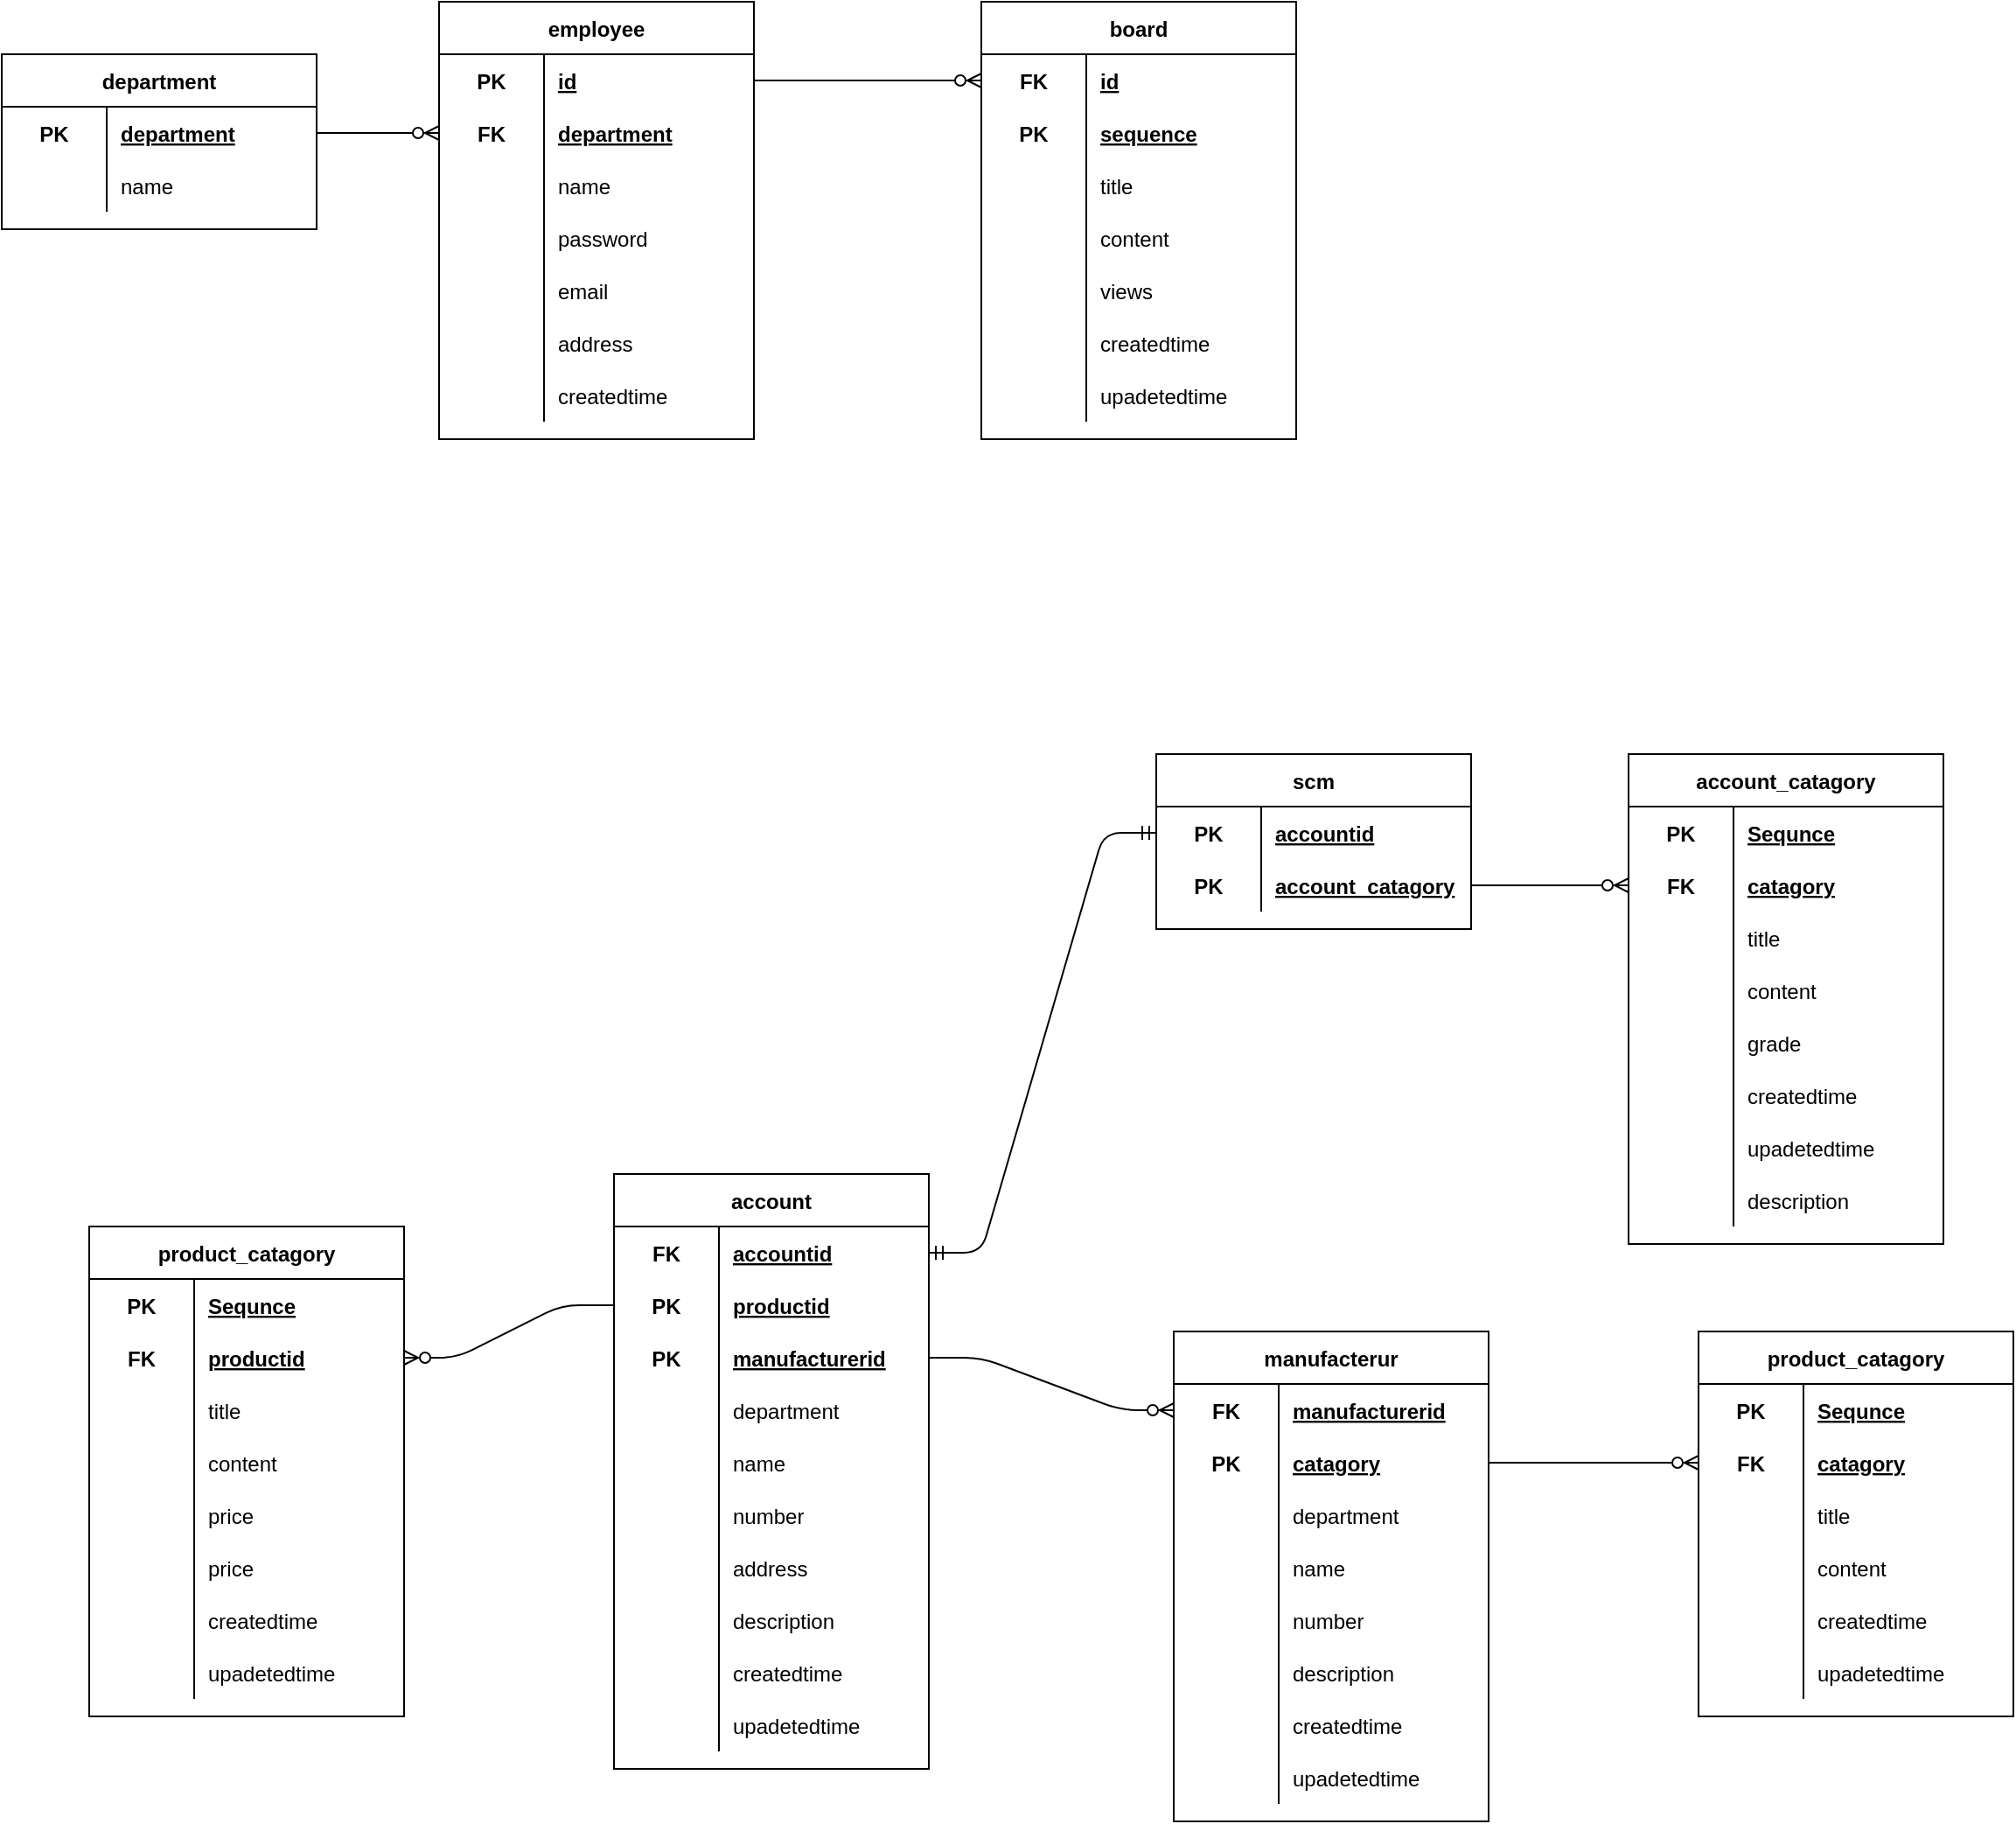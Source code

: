 <mxfile version="13.6.1" type="github">
  <diagram id="5UqSUhvK9M5Ugmqjl198" name="Erp">
    <mxGraphModel dx="1730" dy="885" grid="1" gridSize="10" guides="1" tooltips="1" connect="1" arrows="1" fold="1" page="1" pageScale="1" pageWidth="2339" pageHeight="3300" math="0" shadow="0">
      <root>
        <mxCell id="0" />
        <mxCell id="1" parent="0" />
        <mxCell id="IEBwx1ruP9Jk8ynMICCt-90" value="" style="edgeStyle=entityRelationEdgeStyle;fontSize=12;html=1;endArrow=ERzeroToMany;endFill=1;entryX=0;entryY=0.5;entryDx=0;entryDy=0;exitX=1;exitY=0.5;exitDx=0;exitDy=0;" edge="1" parent="1" source="IEBwx1ruP9Jk8ynMICCt-27" target="IEBwx1ruP9Jk8ynMICCt-73">
          <mxGeometry width="100" height="100" relative="1" as="geometry">
            <mxPoint x="370" y="290" as="sourcePoint" />
            <mxPoint x="470" y="190" as="targetPoint" />
          </mxGeometry>
        </mxCell>
        <mxCell id="IEBwx1ruP9Jk8ynMICCt-91" value="" style="edgeStyle=entityRelationEdgeStyle;fontSize=12;html=1;endArrow=ERzeroToMany;endFill=1;entryX=0;entryY=0.5;entryDx=0;entryDy=0;exitX=1;exitY=0.5;exitDx=0;exitDy=0;" edge="1" parent="1" source="IEBwx1ruP9Jk8ynMICCt-2" target="IEBwx1ruP9Jk8ynMICCt-55">
          <mxGeometry width="100" height="100" relative="1" as="geometry">
            <mxPoint x="710" y="120" as="sourcePoint" />
            <mxPoint x="780" y="120" as="targetPoint" />
          </mxGeometry>
        </mxCell>
        <mxCell id="IEBwx1ruP9Jk8ynMICCt-173" value="" style="edgeStyle=entityRelationEdgeStyle;fontSize=12;html=1;endArrow=ERzeroToMany;endFill=1;exitX=1;exitY=0.5;exitDx=0;exitDy=0;entryX=0;entryY=0.5;entryDx=0;entryDy=0;" edge="1" parent="1" source="IEBwx1ruP9Jk8ynMICCt-240" target="IEBwx1ruP9Jk8ynMICCt-149">
          <mxGeometry width="100" height="100" relative="1" as="geometry">
            <mxPoint x="510" y="620" as="sourcePoint" />
            <mxPoint x="950" y="640" as="targetPoint" />
          </mxGeometry>
        </mxCell>
        <mxCell id="IEBwx1ruP9Jk8ynMICCt-199" value="" style="edgeStyle=entityRelationEdgeStyle;fontSize=12;html=1;endArrow=ERzeroToMany;endFill=1;exitX=1;exitY=0.5;exitDx=0;exitDy=0;entryX=0;entryY=0.5;entryDx=0;entryDy=0;" edge="1" parent="1" source="IEBwx1ruP9Jk8ynMICCt-152" target="IEBwx1ruP9Jk8ynMICCt-99">
          <mxGeometry width="100" height="100" relative="1" as="geometry">
            <mxPoint x="1039.5" y="1180" as="sourcePoint" />
            <mxPoint x="1220" y="1075" as="targetPoint" />
          </mxGeometry>
        </mxCell>
        <mxCell id="IEBwx1ruP9Jk8ynMICCt-26" value="department" style="shape=table;startSize=30;container=1;collapsible=1;childLayout=tableLayout;fixedRows=1;rowLines=0;fontStyle=1;align=center;resizeLast=1;" vertex="1" parent="1">
          <mxGeometry x="270" y="80" width="180" height="100" as="geometry" />
        </mxCell>
        <mxCell id="IEBwx1ruP9Jk8ynMICCt-27" value="" style="shape=partialRectangle;collapsible=0;dropTarget=0;pointerEvents=0;fillColor=none;top=0;left=0;bottom=0;right=0;points=[[0,0.5],[1,0.5]];portConstraint=eastwest;" vertex="1" parent="IEBwx1ruP9Jk8ynMICCt-26">
          <mxGeometry y="30" width="180" height="30" as="geometry" />
        </mxCell>
        <mxCell id="IEBwx1ruP9Jk8ynMICCt-28" value="PK" style="shape=partialRectangle;connectable=0;fillColor=none;top=0;left=0;bottom=0;right=0;fontStyle=1;overflow=hidden;" vertex="1" parent="IEBwx1ruP9Jk8ynMICCt-27">
          <mxGeometry width="60" height="30" as="geometry" />
        </mxCell>
        <mxCell id="IEBwx1ruP9Jk8ynMICCt-29" value="department" style="shape=partialRectangle;connectable=0;fillColor=none;top=0;left=0;bottom=0;right=0;align=left;spacingLeft=6;fontStyle=5;overflow=hidden;" vertex="1" parent="IEBwx1ruP9Jk8ynMICCt-27">
          <mxGeometry x="60" width="120" height="30" as="geometry" />
        </mxCell>
        <mxCell id="IEBwx1ruP9Jk8ynMICCt-33" value="" style="shape=partialRectangle;collapsible=0;dropTarget=0;pointerEvents=0;fillColor=none;top=0;left=0;bottom=0;right=0;points=[[0,0.5],[1,0.5]];portConstraint=eastwest;" vertex="1" parent="IEBwx1ruP9Jk8ynMICCt-26">
          <mxGeometry y="60" width="180" height="30" as="geometry" />
        </mxCell>
        <mxCell id="IEBwx1ruP9Jk8ynMICCt-34" value="" style="shape=partialRectangle;connectable=0;fillColor=none;top=0;left=0;bottom=0;right=0;editable=1;overflow=hidden;" vertex="1" parent="IEBwx1ruP9Jk8ynMICCt-33">
          <mxGeometry width="60" height="30" as="geometry" />
        </mxCell>
        <mxCell id="IEBwx1ruP9Jk8ynMICCt-35" value="name" style="shape=partialRectangle;connectable=0;fillColor=none;top=0;left=0;bottom=0;right=0;align=left;spacingLeft=6;overflow=hidden;" vertex="1" parent="IEBwx1ruP9Jk8ynMICCt-33">
          <mxGeometry x="60" width="120" height="30" as="geometry" />
        </mxCell>
        <mxCell id="IEBwx1ruP9Jk8ynMICCt-1" value="employee" style="shape=table;startSize=30;container=1;collapsible=1;childLayout=tableLayout;fixedRows=1;rowLines=0;fontStyle=1;align=center;resizeLast=1;" vertex="1" parent="1">
          <mxGeometry x="520" y="50" width="180" height="250" as="geometry" />
        </mxCell>
        <mxCell id="IEBwx1ruP9Jk8ynMICCt-2" value="" style="shape=partialRectangle;collapsible=0;dropTarget=0;pointerEvents=0;fillColor=none;top=0;left=0;bottom=0;right=0;points=[[0,0.5],[1,0.5]];portConstraint=eastwest;" vertex="1" parent="IEBwx1ruP9Jk8ynMICCt-1">
          <mxGeometry y="30" width="180" height="30" as="geometry" />
        </mxCell>
        <mxCell id="IEBwx1ruP9Jk8ynMICCt-3" value="PK" style="shape=partialRectangle;connectable=0;fillColor=none;top=0;left=0;bottom=0;right=0;fontStyle=1;overflow=hidden;" vertex="1" parent="IEBwx1ruP9Jk8ynMICCt-2">
          <mxGeometry width="60" height="30" as="geometry" />
        </mxCell>
        <mxCell id="IEBwx1ruP9Jk8ynMICCt-4" value="id" style="shape=partialRectangle;connectable=0;fillColor=none;top=0;left=0;bottom=0;right=0;align=left;spacingLeft=6;fontStyle=5;overflow=hidden;" vertex="1" parent="IEBwx1ruP9Jk8ynMICCt-2">
          <mxGeometry x="60" width="120" height="30" as="geometry" />
        </mxCell>
        <mxCell id="IEBwx1ruP9Jk8ynMICCt-73" value="" style="shape=partialRectangle;collapsible=0;dropTarget=0;pointerEvents=0;fillColor=none;top=0;left=0;bottom=0;right=0;points=[[0,0.5],[1,0.5]];portConstraint=eastwest;" vertex="1" parent="IEBwx1ruP9Jk8ynMICCt-1">
          <mxGeometry y="60" width="180" height="30" as="geometry" />
        </mxCell>
        <mxCell id="IEBwx1ruP9Jk8ynMICCt-74" value="FK" style="shape=partialRectangle;connectable=0;fillColor=none;top=0;left=0;bottom=0;right=0;fontStyle=1;overflow=hidden;" vertex="1" parent="IEBwx1ruP9Jk8ynMICCt-73">
          <mxGeometry width="60" height="30" as="geometry" />
        </mxCell>
        <mxCell id="IEBwx1ruP9Jk8ynMICCt-75" value="department" style="shape=partialRectangle;connectable=0;fillColor=none;top=0;left=0;bottom=0;right=0;align=left;spacingLeft=6;fontStyle=5;overflow=hidden;" vertex="1" parent="IEBwx1ruP9Jk8ynMICCt-73">
          <mxGeometry x="60" width="120" height="30" as="geometry" />
        </mxCell>
        <mxCell id="IEBwx1ruP9Jk8ynMICCt-14" value="" style="shape=partialRectangle;collapsible=0;dropTarget=0;pointerEvents=0;fillColor=none;top=0;left=0;bottom=0;right=0;points=[[0,0.5],[1,0.5]];portConstraint=eastwest;" vertex="1" parent="IEBwx1ruP9Jk8ynMICCt-1">
          <mxGeometry y="90" width="180" height="30" as="geometry" />
        </mxCell>
        <mxCell id="IEBwx1ruP9Jk8ynMICCt-15" value="" style="shape=partialRectangle;connectable=0;fillColor=none;top=0;left=0;bottom=0;right=0;editable=1;overflow=hidden;" vertex="1" parent="IEBwx1ruP9Jk8ynMICCt-14">
          <mxGeometry width="60" height="30" as="geometry" />
        </mxCell>
        <mxCell id="IEBwx1ruP9Jk8ynMICCt-16" value="name" style="shape=partialRectangle;connectable=0;fillColor=none;top=0;left=0;bottom=0;right=0;align=left;spacingLeft=6;overflow=hidden;" vertex="1" parent="IEBwx1ruP9Jk8ynMICCt-14">
          <mxGeometry x="60" width="120" height="30" as="geometry" />
        </mxCell>
        <mxCell id="IEBwx1ruP9Jk8ynMICCt-8" value="" style="shape=partialRectangle;collapsible=0;dropTarget=0;pointerEvents=0;fillColor=none;top=0;left=0;bottom=0;right=0;points=[[0,0.5],[1,0.5]];portConstraint=eastwest;" vertex="1" parent="IEBwx1ruP9Jk8ynMICCt-1">
          <mxGeometry y="120" width="180" height="30" as="geometry" />
        </mxCell>
        <mxCell id="IEBwx1ruP9Jk8ynMICCt-9" value="" style="shape=partialRectangle;connectable=0;fillColor=none;top=0;left=0;bottom=0;right=0;editable=1;overflow=hidden;" vertex="1" parent="IEBwx1ruP9Jk8ynMICCt-8">
          <mxGeometry width="60" height="30" as="geometry" />
        </mxCell>
        <mxCell id="IEBwx1ruP9Jk8ynMICCt-10" value="password" style="shape=partialRectangle;connectable=0;fillColor=none;top=0;left=0;bottom=0;right=0;align=left;spacingLeft=6;overflow=hidden;" vertex="1" parent="IEBwx1ruP9Jk8ynMICCt-8">
          <mxGeometry x="60" width="120" height="30" as="geometry" />
        </mxCell>
        <mxCell id="IEBwx1ruP9Jk8ynMICCt-11" value="" style="shape=partialRectangle;collapsible=0;dropTarget=0;pointerEvents=0;fillColor=none;top=0;left=0;bottom=0;right=0;points=[[0,0.5],[1,0.5]];portConstraint=eastwest;" vertex="1" parent="IEBwx1ruP9Jk8ynMICCt-1">
          <mxGeometry y="150" width="180" height="30" as="geometry" />
        </mxCell>
        <mxCell id="IEBwx1ruP9Jk8ynMICCt-12" value="" style="shape=partialRectangle;connectable=0;fillColor=none;top=0;left=0;bottom=0;right=0;editable=1;overflow=hidden;" vertex="1" parent="IEBwx1ruP9Jk8ynMICCt-11">
          <mxGeometry width="60" height="30" as="geometry" />
        </mxCell>
        <mxCell id="IEBwx1ruP9Jk8ynMICCt-13" value="email" style="shape=partialRectangle;connectable=0;fillColor=none;top=0;left=0;bottom=0;right=0;align=left;spacingLeft=6;overflow=hidden;" vertex="1" parent="IEBwx1ruP9Jk8ynMICCt-11">
          <mxGeometry x="60" width="120" height="30" as="geometry" />
        </mxCell>
        <mxCell id="IEBwx1ruP9Jk8ynMICCt-45" value="" style="shape=partialRectangle;collapsible=0;dropTarget=0;pointerEvents=0;fillColor=none;top=0;left=0;bottom=0;right=0;points=[[0,0.5],[1,0.5]];portConstraint=eastwest;" vertex="1" parent="IEBwx1ruP9Jk8ynMICCt-1">
          <mxGeometry y="180" width="180" height="30" as="geometry" />
        </mxCell>
        <mxCell id="IEBwx1ruP9Jk8ynMICCt-46" value="" style="shape=partialRectangle;connectable=0;fillColor=none;top=0;left=0;bottom=0;right=0;editable=1;overflow=hidden;" vertex="1" parent="IEBwx1ruP9Jk8ynMICCt-45">
          <mxGeometry width="60" height="30" as="geometry" />
        </mxCell>
        <mxCell id="IEBwx1ruP9Jk8ynMICCt-47" value="address" style="shape=partialRectangle;connectable=0;fillColor=none;top=0;left=0;bottom=0;right=0;align=left;spacingLeft=6;overflow=hidden;" vertex="1" parent="IEBwx1ruP9Jk8ynMICCt-45">
          <mxGeometry x="60" width="120" height="30" as="geometry" />
        </mxCell>
        <mxCell id="IEBwx1ruP9Jk8ynMICCt-117" value="" style="shape=partialRectangle;collapsible=0;dropTarget=0;pointerEvents=0;fillColor=none;top=0;left=0;bottom=0;right=0;points=[[0,0.5],[1,0.5]];portConstraint=eastwest;" vertex="1" parent="IEBwx1ruP9Jk8ynMICCt-1">
          <mxGeometry y="210" width="180" height="30" as="geometry" />
        </mxCell>
        <mxCell id="IEBwx1ruP9Jk8ynMICCt-118" value="" style="shape=partialRectangle;connectable=0;fillColor=none;top=0;left=0;bottom=0;right=0;editable=1;overflow=hidden;" vertex="1" parent="IEBwx1ruP9Jk8ynMICCt-117">
          <mxGeometry width="60" height="30" as="geometry" />
        </mxCell>
        <mxCell id="IEBwx1ruP9Jk8ynMICCt-119" value="createdtime" style="shape=partialRectangle;connectable=0;fillColor=none;top=0;left=0;bottom=0;right=0;align=left;spacingLeft=6;overflow=hidden;" vertex="1" parent="IEBwx1ruP9Jk8ynMICCt-117">
          <mxGeometry x="60" width="120" height="30" as="geometry" />
        </mxCell>
        <mxCell id="IEBwx1ruP9Jk8ynMICCt-54" value="board" style="shape=table;startSize=30;container=1;collapsible=1;childLayout=tableLayout;fixedRows=1;rowLines=0;fontStyle=1;align=center;resizeLast=1;" vertex="1" parent="1">
          <mxGeometry x="830" y="50" width="180" height="250.0" as="geometry" />
        </mxCell>
        <mxCell id="IEBwx1ruP9Jk8ynMICCt-55" value="" style="shape=partialRectangle;collapsible=0;dropTarget=0;pointerEvents=0;fillColor=none;top=0;left=0;bottom=0;right=0;points=[[0,0.5],[1,0.5]];portConstraint=eastwest;" vertex="1" parent="IEBwx1ruP9Jk8ynMICCt-54">
          <mxGeometry y="30" width="180" height="30" as="geometry" />
        </mxCell>
        <mxCell id="IEBwx1ruP9Jk8ynMICCt-56" value="FK" style="shape=partialRectangle;connectable=0;fillColor=none;top=0;left=0;bottom=0;right=0;fontStyle=1;overflow=hidden;" vertex="1" parent="IEBwx1ruP9Jk8ynMICCt-55">
          <mxGeometry width="60" height="30" as="geometry" />
        </mxCell>
        <mxCell id="IEBwx1ruP9Jk8ynMICCt-57" value="id" style="shape=partialRectangle;connectable=0;fillColor=none;top=0;left=0;bottom=0;right=0;align=left;spacingLeft=6;fontStyle=5;overflow=hidden;" vertex="1" parent="IEBwx1ruP9Jk8ynMICCt-55">
          <mxGeometry x="60" width="120" height="30" as="geometry" />
        </mxCell>
        <mxCell id="IEBwx1ruP9Jk8ynMICCt-78" value="" style="shape=partialRectangle;collapsible=0;dropTarget=0;pointerEvents=0;fillColor=none;top=0;left=0;bottom=0;right=0;points=[[0,0.5],[1,0.5]];portConstraint=eastwest;" vertex="1" parent="IEBwx1ruP9Jk8ynMICCt-54">
          <mxGeometry y="60" width="180" height="30" as="geometry" />
        </mxCell>
        <mxCell id="IEBwx1ruP9Jk8ynMICCt-79" value="PK" style="shape=partialRectangle;connectable=0;fillColor=none;top=0;left=0;bottom=0;right=0;fontStyle=1;overflow=hidden;" vertex="1" parent="IEBwx1ruP9Jk8ynMICCt-78">
          <mxGeometry width="60" height="30" as="geometry" />
        </mxCell>
        <mxCell id="IEBwx1ruP9Jk8ynMICCt-80" value="sequence" style="shape=partialRectangle;connectable=0;fillColor=none;top=0;left=0;bottom=0;right=0;align=left;spacingLeft=6;fontStyle=5;overflow=hidden;" vertex="1" parent="IEBwx1ruP9Jk8ynMICCt-78">
          <mxGeometry x="60" width="120" height="30" as="geometry" />
        </mxCell>
        <mxCell id="IEBwx1ruP9Jk8ynMICCt-67" value="" style="shape=partialRectangle;collapsible=0;dropTarget=0;pointerEvents=0;fillColor=none;top=0;left=0;bottom=0;right=0;points=[[0,0.5],[1,0.5]];portConstraint=eastwest;" vertex="1" parent="IEBwx1ruP9Jk8ynMICCt-54">
          <mxGeometry y="90" width="180" height="30" as="geometry" />
        </mxCell>
        <mxCell id="IEBwx1ruP9Jk8ynMICCt-68" value="" style="shape=partialRectangle;connectable=0;fillColor=none;top=0;left=0;bottom=0;right=0;editable=1;overflow=hidden;" vertex="1" parent="IEBwx1ruP9Jk8ynMICCt-67">
          <mxGeometry width="60" height="30" as="geometry" />
        </mxCell>
        <mxCell id="IEBwx1ruP9Jk8ynMICCt-69" value="title" style="shape=partialRectangle;connectable=0;fillColor=none;top=0;left=0;bottom=0;right=0;align=left;spacingLeft=6;overflow=hidden;" vertex="1" parent="IEBwx1ruP9Jk8ynMICCt-67">
          <mxGeometry x="60" width="120" height="30" as="geometry" />
        </mxCell>
        <mxCell id="IEBwx1ruP9Jk8ynMICCt-70" value="" style="shape=partialRectangle;collapsible=0;dropTarget=0;pointerEvents=0;fillColor=none;top=0;left=0;bottom=0;right=0;points=[[0,0.5],[1,0.5]];portConstraint=eastwest;" vertex="1" parent="IEBwx1ruP9Jk8ynMICCt-54">
          <mxGeometry y="120" width="180" height="30" as="geometry" />
        </mxCell>
        <mxCell id="IEBwx1ruP9Jk8ynMICCt-71" value="" style="shape=partialRectangle;connectable=0;fillColor=none;top=0;left=0;bottom=0;right=0;editable=1;overflow=hidden;" vertex="1" parent="IEBwx1ruP9Jk8ynMICCt-70">
          <mxGeometry width="60" height="30" as="geometry" />
        </mxCell>
        <mxCell id="IEBwx1ruP9Jk8ynMICCt-72" value="content" style="shape=partialRectangle;connectable=0;fillColor=none;top=0;left=0;bottom=0;right=0;align=left;spacingLeft=6;overflow=hidden;" vertex="1" parent="IEBwx1ruP9Jk8ynMICCt-70">
          <mxGeometry x="60" width="120" height="30" as="geometry" />
        </mxCell>
        <mxCell id="IEBwx1ruP9Jk8ynMICCt-84" value="" style="shape=partialRectangle;collapsible=0;dropTarget=0;pointerEvents=0;fillColor=none;top=0;left=0;bottom=0;right=0;points=[[0,0.5],[1,0.5]];portConstraint=eastwest;" vertex="1" parent="IEBwx1ruP9Jk8ynMICCt-54">
          <mxGeometry y="150" width="180" height="30" as="geometry" />
        </mxCell>
        <mxCell id="IEBwx1ruP9Jk8ynMICCt-85" value="" style="shape=partialRectangle;connectable=0;fillColor=none;top=0;left=0;bottom=0;right=0;editable=1;overflow=hidden;" vertex="1" parent="IEBwx1ruP9Jk8ynMICCt-84">
          <mxGeometry width="60" height="30" as="geometry" />
        </mxCell>
        <mxCell id="IEBwx1ruP9Jk8ynMICCt-86" value="views" style="shape=partialRectangle;connectable=0;fillColor=none;top=0;left=0;bottom=0;right=0;align=left;spacingLeft=6;overflow=hidden;" vertex="1" parent="IEBwx1ruP9Jk8ynMICCt-84">
          <mxGeometry x="60" width="120" height="30" as="geometry" />
        </mxCell>
        <mxCell id="IEBwx1ruP9Jk8ynMICCt-87" value="" style="shape=partialRectangle;collapsible=0;dropTarget=0;pointerEvents=0;fillColor=none;top=0;left=0;bottom=0;right=0;points=[[0,0.5],[1,0.5]];portConstraint=eastwest;" vertex="1" parent="IEBwx1ruP9Jk8ynMICCt-54">
          <mxGeometry y="180" width="180" height="30" as="geometry" />
        </mxCell>
        <mxCell id="IEBwx1ruP9Jk8ynMICCt-88" value="" style="shape=partialRectangle;connectable=0;fillColor=none;top=0;left=0;bottom=0;right=0;editable=1;overflow=hidden;" vertex="1" parent="IEBwx1ruP9Jk8ynMICCt-87">
          <mxGeometry width="60" height="30" as="geometry" />
        </mxCell>
        <mxCell id="IEBwx1ruP9Jk8ynMICCt-89" value="createdtime" style="shape=partialRectangle;connectable=0;fillColor=none;top=0;left=0;bottom=0;right=0;align=left;spacingLeft=6;overflow=hidden;" vertex="1" parent="IEBwx1ruP9Jk8ynMICCt-87">
          <mxGeometry x="60" width="120" height="30" as="geometry" />
        </mxCell>
        <mxCell id="IEBwx1ruP9Jk8ynMICCt-92" value="" style="shape=partialRectangle;collapsible=0;dropTarget=0;pointerEvents=0;fillColor=none;top=0;left=0;bottom=0;right=0;points=[[0,0.5],[1,0.5]];portConstraint=eastwest;" vertex="1" parent="IEBwx1ruP9Jk8ynMICCt-54">
          <mxGeometry y="210" width="180" height="30" as="geometry" />
        </mxCell>
        <mxCell id="IEBwx1ruP9Jk8ynMICCt-93" value="" style="shape=partialRectangle;connectable=0;fillColor=none;top=0;left=0;bottom=0;right=0;editable=1;overflow=hidden;" vertex="1" parent="IEBwx1ruP9Jk8ynMICCt-92">
          <mxGeometry width="60" height="30" as="geometry" />
        </mxCell>
        <mxCell id="IEBwx1ruP9Jk8ynMICCt-94" value="upadetedtime" style="shape=partialRectangle;connectable=0;fillColor=none;top=0;left=0;bottom=0;right=0;align=left;spacingLeft=6;overflow=hidden;" vertex="1" parent="IEBwx1ruP9Jk8ynMICCt-92">
          <mxGeometry x="60" width="120" height="30" as="geometry" />
        </mxCell>
        <mxCell id="IEBwx1ruP9Jk8ynMICCt-123" value="account" style="shape=table;startSize=30;container=1;collapsible=1;childLayout=tableLayout;fixedRows=1;rowLines=0;fontStyle=1;align=center;resizeLast=1;" vertex="1" parent="1">
          <mxGeometry x="620" y="720" width="180" height="340" as="geometry" />
        </mxCell>
        <mxCell id="IEBwx1ruP9Jk8ynMICCt-127" value="" style="shape=partialRectangle;collapsible=0;dropTarget=0;pointerEvents=0;fillColor=none;top=0;left=0;bottom=0;right=0;points=[[0,0.5],[1,0.5]];portConstraint=eastwest;" vertex="1" parent="IEBwx1ruP9Jk8ynMICCt-123">
          <mxGeometry y="30" width="180" height="30" as="geometry" />
        </mxCell>
        <mxCell id="IEBwx1ruP9Jk8ynMICCt-128" value="FK" style="shape=partialRectangle;connectable=0;fillColor=none;top=0;left=0;bottom=0;right=0;fontStyle=1;overflow=hidden;" vertex="1" parent="IEBwx1ruP9Jk8ynMICCt-127">
          <mxGeometry width="60" height="30" as="geometry" />
        </mxCell>
        <mxCell id="IEBwx1ruP9Jk8ynMICCt-129" value="accountid" style="shape=partialRectangle;connectable=0;fillColor=none;top=0;left=0;bottom=0;right=0;align=left;spacingLeft=6;fontStyle=5;overflow=hidden;" vertex="1" parent="IEBwx1ruP9Jk8ynMICCt-127">
          <mxGeometry x="60" width="120" height="30" as="geometry" />
        </mxCell>
        <mxCell id="IEBwx1ruP9Jk8ynMICCt-124" value="" style="shape=partialRectangle;collapsible=0;dropTarget=0;pointerEvents=0;fillColor=none;top=0;left=0;bottom=0;right=0;points=[[0,0.5],[1,0.5]];portConstraint=eastwest;" vertex="1" parent="IEBwx1ruP9Jk8ynMICCt-123">
          <mxGeometry y="60" width="180" height="30" as="geometry" />
        </mxCell>
        <mxCell id="IEBwx1ruP9Jk8ynMICCt-125" value="PK" style="shape=partialRectangle;connectable=0;fillColor=none;top=0;left=0;bottom=0;right=0;fontStyle=1;overflow=hidden;" vertex="1" parent="IEBwx1ruP9Jk8ynMICCt-124">
          <mxGeometry width="60" height="30" as="geometry" />
        </mxCell>
        <mxCell id="IEBwx1ruP9Jk8ynMICCt-126" value="productid" style="shape=partialRectangle;connectable=0;fillColor=none;top=0;left=0;bottom=0;right=0;align=left;spacingLeft=6;fontStyle=5;overflow=hidden;" vertex="1" parent="IEBwx1ruP9Jk8ynMICCt-124">
          <mxGeometry x="60" width="120" height="30" as="geometry" />
        </mxCell>
        <mxCell id="IEBwx1ruP9Jk8ynMICCt-240" value="" style="shape=partialRectangle;collapsible=0;dropTarget=0;pointerEvents=0;fillColor=none;top=0;left=0;bottom=0;right=0;points=[[0,0.5],[1,0.5]];portConstraint=eastwest;" vertex="1" parent="IEBwx1ruP9Jk8ynMICCt-123">
          <mxGeometry y="90" width="180" height="30" as="geometry" />
        </mxCell>
        <mxCell id="IEBwx1ruP9Jk8ynMICCt-241" value="PK" style="shape=partialRectangle;connectable=0;fillColor=none;top=0;left=0;bottom=0;right=0;fontStyle=1;overflow=hidden;" vertex="1" parent="IEBwx1ruP9Jk8ynMICCt-240">
          <mxGeometry width="60" height="30" as="geometry" />
        </mxCell>
        <mxCell id="IEBwx1ruP9Jk8ynMICCt-242" value="manufacturerid" style="shape=partialRectangle;connectable=0;fillColor=none;top=0;left=0;bottom=0;right=0;align=left;spacingLeft=6;fontStyle=5;overflow=hidden;" vertex="1" parent="IEBwx1ruP9Jk8ynMICCt-240">
          <mxGeometry x="60" width="120" height="30" as="geometry" />
        </mxCell>
        <mxCell id="IEBwx1ruP9Jk8ynMICCt-130" value="" style="shape=partialRectangle;collapsible=0;dropTarget=0;pointerEvents=0;fillColor=none;top=0;left=0;bottom=0;right=0;points=[[0,0.5],[1,0.5]];portConstraint=eastwest;" vertex="1" parent="IEBwx1ruP9Jk8ynMICCt-123">
          <mxGeometry y="120" width="180" height="30" as="geometry" />
        </mxCell>
        <mxCell id="IEBwx1ruP9Jk8ynMICCt-131" value="" style="shape=partialRectangle;connectable=0;fillColor=none;top=0;left=0;bottom=0;right=0;editable=1;overflow=hidden;" vertex="1" parent="IEBwx1ruP9Jk8ynMICCt-130">
          <mxGeometry width="60" height="30" as="geometry" />
        </mxCell>
        <mxCell id="IEBwx1ruP9Jk8ynMICCt-132" value="department" style="shape=partialRectangle;connectable=0;fillColor=none;top=0;left=0;bottom=0;right=0;align=left;spacingLeft=6;overflow=hidden;" vertex="1" parent="IEBwx1ruP9Jk8ynMICCt-130">
          <mxGeometry x="60" width="120" height="30" as="geometry" />
        </mxCell>
        <mxCell id="IEBwx1ruP9Jk8ynMICCt-133" value="" style="shape=partialRectangle;collapsible=0;dropTarget=0;pointerEvents=0;fillColor=none;top=0;left=0;bottom=0;right=0;points=[[0,0.5],[1,0.5]];portConstraint=eastwest;" vertex="1" parent="IEBwx1ruP9Jk8ynMICCt-123">
          <mxGeometry y="150" width="180" height="30" as="geometry" />
        </mxCell>
        <mxCell id="IEBwx1ruP9Jk8ynMICCt-134" value="" style="shape=partialRectangle;connectable=0;fillColor=none;top=0;left=0;bottom=0;right=0;editable=1;overflow=hidden;" vertex="1" parent="IEBwx1ruP9Jk8ynMICCt-133">
          <mxGeometry width="60" height="30" as="geometry" />
        </mxCell>
        <mxCell id="IEBwx1ruP9Jk8ynMICCt-135" value="name" style="shape=partialRectangle;connectable=0;fillColor=none;top=0;left=0;bottom=0;right=0;align=left;spacingLeft=6;overflow=hidden;" vertex="1" parent="IEBwx1ruP9Jk8ynMICCt-133">
          <mxGeometry x="60" width="120" height="30" as="geometry" />
        </mxCell>
        <mxCell id="IEBwx1ruP9Jk8ynMICCt-136" value="" style="shape=partialRectangle;collapsible=0;dropTarget=0;pointerEvents=0;fillColor=none;top=0;left=0;bottom=0;right=0;points=[[0,0.5],[1,0.5]];portConstraint=eastwest;" vertex="1" parent="IEBwx1ruP9Jk8ynMICCt-123">
          <mxGeometry y="180" width="180" height="30" as="geometry" />
        </mxCell>
        <mxCell id="IEBwx1ruP9Jk8ynMICCt-137" value="" style="shape=partialRectangle;connectable=0;fillColor=none;top=0;left=0;bottom=0;right=0;editable=1;overflow=hidden;" vertex="1" parent="IEBwx1ruP9Jk8ynMICCt-136">
          <mxGeometry width="60" height="30" as="geometry" />
        </mxCell>
        <mxCell id="IEBwx1ruP9Jk8ynMICCt-138" value="number" style="shape=partialRectangle;connectable=0;fillColor=none;top=0;left=0;bottom=0;right=0;align=left;spacingLeft=6;overflow=hidden;" vertex="1" parent="IEBwx1ruP9Jk8ynMICCt-136">
          <mxGeometry x="60" width="120" height="30" as="geometry" />
        </mxCell>
        <mxCell id="IEBwx1ruP9Jk8ynMICCt-206" value="" style="shape=partialRectangle;collapsible=0;dropTarget=0;pointerEvents=0;fillColor=none;top=0;left=0;bottom=0;right=0;points=[[0,0.5],[1,0.5]];portConstraint=eastwest;" vertex="1" parent="IEBwx1ruP9Jk8ynMICCt-123">
          <mxGeometry y="210" width="180" height="30" as="geometry" />
        </mxCell>
        <mxCell id="IEBwx1ruP9Jk8ynMICCt-207" value="" style="shape=partialRectangle;connectable=0;fillColor=none;top=0;left=0;bottom=0;right=0;editable=1;overflow=hidden;" vertex="1" parent="IEBwx1ruP9Jk8ynMICCt-206">
          <mxGeometry width="60" height="30" as="geometry" />
        </mxCell>
        <mxCell id="IEBwx1ruP9Jk8ynMICCt-208" value="address" style="shape=partialRectangle;connectable=0;fillColor=none;top=0;left=0;bottom=0;right=0;align=left;spacingLeft=6;overflow=hidden;" vertex="1" parent="IEBwx1ruP9Jk8ynMICCt-206">
          <mxGeometry x="60" width="120" height="30" as="geometry" />
        </mxCell>
        <mxCell id="IEBwx1ruP9Jk8ynMICCt-145" value="" style="shape=partialRectangle;collapsible=0;dropTarget=0;pointerEvents=0;fillColor=none;top=0;left=0;bottom=0;right=0;points=[[0,0.5],[1,0.5]];portConstraint=eastwest;" vertex="1" parent="IEBwx1ruP9Jk8ynMICCt-123">
          <mxGeometry y="240" width="180" height="30" as="geometry" />
        </mxCell>
        <mxCell id="IEBwx1ruP9Jk8ynMICCt-146" value="" style="shape=partialRectangle;connectable=0;fillColor=none;top=0;left=0;bottom=0;right=0;editable=1;overflow=hidden;" vertex="1" parent="IEBwx1ruP9Jk8ynMICCt-145">
          <mxGeometry width="60" height="30" as="geometry" />
        </mxCell>
        <mxCell id="IEBwx1ruP9Jk8ynMICCt-147" value="description" style="shape=partialRectangle;connectable=0;fillColor=none;top=0;left=0;bottom=0;right=0;align=left;spacingLeft=6;overflow=hidden;" vertex="1" parent="IEBwx1ruP9Jk8ynMICCt-145">
          <mxGeometry x="60" width="120" height="30" as="geometry" />
        </mxCell>
        <mxCell id="IEBwx1ruP9Jk8ynMICCt-139" value="" style="shape=partialRectangle;collapsible=0;dropTarget=0;pointerEvents=0;fillColor=none;top=0;left=0;bottom=0;right=0;points=[[0,0.5],[1,0.5]];portConstraint=eastwest;" vertex="1" parent="IEBwx1ruP9Jk8ynMICCt-123">
          <mxGeometry y="270" width="180" height="30" as="geometry" />
        </mxCell>
        <mxCell id="IEBwx1ruP9Jk8ynMICCt-140" value="" style="shape=partialRectangle;connectable=0;fillColor=none;top=0;left=0;bottom=0;right=0;editable=1;overflow=hidden;" vertex="1" parent="IEBwx1ruP9Jk8ynMICCt-139">
          <mxGeometry width="60" height="30" as="geometry" />
        </mxCell>
        <mxCell id="IEBwx1ruP9Jk8ynMICCt-141" value="createdtime" style="shape=partialRectangle;connectable=0;fillColor=none;top=0;left=0;bottom=0;right=0;align=left;spacingLeft=6;overflow=hidden;" vertex="1" parent="IEBwx1ruP9Jk8ynMICCt-139">
          <mxGeometry x="60" width="120" height="30" as="geometry" />
        </mxCell>
        <mxCell id="IEBwx1ruP9Jk8ynMICCt-142" value="" style="shape=partialRectangle;collapsible=0;dropTarget=0;pointerEvents=0;fillColor=none;top=0;left=0;bottom=0;right=0;points=[[0,0.5],[1,0.5]];portConstraint=eastwest;" vertex="1" parent="IEBwx1ruP9Jk8ynMICCt-123">
          <mxGeometry y="300" width="180" height="30" as="geometry" />
        </mxCell>
        <mxCell id="IEBwx1ruP9Jk8ynMICCt-143" value="" style="shape=partialRectangle;connectable=0;fillColor=none;top=0;left=0;bottom=0;right=0;editable=1;overflow=hidden;" vertex="1" parent="IEBwx1ruP9Jk8ynMICCt-142">
          <mxGeometry width="60" height="30" as="geometry" />
        </mxCell>
        <mxCell id="IEBwx1ruP9Jk8ynMICCt-144" value="upadetedtime" style="shape=partialRectangle;connectable=0;fillColor=none;top=0;left=0;bottom=0;right=0;align=left;spacingLeft=6;overflow=hidden;" vertex="1" parent="IEBwx1ruP9Jk8ynMICCt-142">
          <mxGeometry x="60" width="120" height="30" as="geometry" />
        </mxCell>
        <mxCell id="IEBwx1ruP9Jk8ynMICCt-290" value="" style="edgeStyle=entityRelationEdgeStyle;fontSize=12;html=1;endArrow=ERzeroToMany;endFill=1;" edge="1" parent="1" source="IEBwx1ruP9Jk8ynMICCt-124" target="IEBwx1ruP9Jk8ynMICCt-272">
          <mxGeometry width="100" height="100" relative="1" as="geometry">
            <mxPoint x="580" y="795" as="sourcePoint" />
            <mxPoint x="950" y="835" as="targetPoint" />
          </mxGeometry>
        </mxCell>
        <mxCell id="IEBwx1ruP9Jk8ynMICCt-148" value="manufacterur" style="shape=table;startSize=30;container=1;collapsible=1;childLayout=tableLayout;fixedRows=1;rowLines=0;fontStyle=1;align=center;resizeLast=1;" vertex="1" parent="1">
          <mxGeometry x="940" y="810" width="180" height="280" as="geometry" />
        </mxCell>
        <mxCell id="IEBwx1ruP9Jk8ynMICCt-149" value="" style="shape=partialRectangle;collapsible=0;dropTarget=0;pointerEvents=0;fillColor=none;top=0;left=0;bottom=0;right=0;points=[[0,0.5],[1,0.5]];portConstraint=eastwest;" vertex="1" parent="IEBwx1ruP9Jk8ynMICCt-148">
          <mxGeometry y="30" width="180" height="30" as="geometry" />
        </mxCell>
        <mxCell id="IEBwx1ruP9Jk8ynMICCt-150" value="FK" style="shape=partialRectangle;connectable=0;fillColor=none;top=0;left=0;bottom=0;right=0;fontStyle=1;overflow=hidden;" vertex="1" parent="IEBwx1ruP9Jk8ynMICCt-149">
          <mxGeometry width="60" height="30" as="geometry" />
        </mxCell>
        <mxCell id="IEBwx1ruP9Jk8ynMICCt-151" value="manufacturerid" style="shape=partialRectangle;connectable=0;fillColor=none;top=0;left=0;bottom=0;right=0;align=left;spacingLeft=6;fontStyle=5;overflow=hidden;" vertex="1" parent="IEBwx1ruP9Jk8ynMICCt-149">
          <mxGeometry x="60" width="120" height="30" as="geometry" />
        </mxCell>
        <mxCell id="IEBwx1ruP9Jk8ynMICCt-152" value="" style="shape=partialRectangle;collapsible=0;dropTarget=0;pointerEvents=0;fillColor=none;top=0;left=0;bottom=0;right=0;points=[[0,0.5],[1,0.5]];portConstraint=eastwest;" vertex="1" parent="IEBwx1ruP9Jk8ynMICCt-148">
          <mxGeometry y="60" width="180" height="30" as="geometry" />
        </mxCell>
        <mxCell id="IEBwx1ruP9Jk8ynMICCt-153" value="PK" style="shape=partialRectangle;connectable=0;fillColor=none;top=0;left=0;bottom=0;right=0;fontStyle=1;overflow=hidden;" vertex="1" parent="IEBwx1ruP9Jk8ynMICCt-152">
          <mxGeometry width="60" height="30" as="geometry" />
        </mxCell>
        <mxCell id="IEBwx1ruP9Jk8ynMICCt-154" value="catagory" style="shape=partialRectangle;connectable=0;fillColor=none;top=0;left=0;bottom=0;right=0;align=left;spacingLeft=6;fontStyle=5;overflow=hidden;" vertex="1" parent="IEBwx1ruP9Jk8ynMICCt-152">
          <mxGeometry x="60" width="120" height="30" as="geometry" />
        </mxCell>
        <mxCell id="IEBwx1ruP9Jk8ynMICCt-155" value="" style="shape=partialRectangle;collapsible=0;dropTarget=0;pointerEvents=0;fillColor=none;top=0;left=0;bottom=0;right=0;points=[[0,0.5],[1,0.5]];portConstraint=eastwest;" vertex="1" parent="IEBwx1ruP9Jk8ynMICCt-148">
          <mxGeometry y="90" width="180" height="30" as="geometry" />
        </mxCell>
        <mxCell id="IEBwx1ruP9Jk8ynMICCt-156" value="" style="shape=partialRectangle;connectable=0;fillColor=none;top=0;left=0;bottom=0;right=0;editable=1;overflow=hidden;" vertex="1" parent="IEBwx1ruP9Jk8ynMICCt-155">
          <mxGeometry width="60" height="30" as="geometry" />
        </mxCell>
        <mxCell id="IEBwx1ruP9Jk8ynMICCt-157" value="department" style="shape=partialRectangle;connectable=0;fillColor=none;top=0;left=0;bottom=0;right=0;align=left;spacingLeft=6;overflow=hidden;" vertex="1" parent="IEBwx1ruP9Jk8ynMICCt-155">
          <mxGeometry x="60" width="120" height="30" as="geometry" />
        </mxCell>
        <mxCell id="IEBwx1ruP9Jk8ynMICCt-158" value="" style="shape=partialRectangle;collapsible=0;dropTarget=0;pointerEvents=0;fillColor=none;top=0;left=0;bottom=0;right=0;points=[[0,0.5],[1,0.5]];portConstraint=eastwest;" vertex="1" parent="IEBwx1ruP9Jk8ynMICCt-148">
          <mxGeometry y="120" width="180" height="30" as="geometry" />
        </mxCell>
        <mxCell id="IEBwx1ruP9Jk8ynMICCt-159" value="" style="shape=partialRectangle;connectable=0;fillColor=none;top=0;left=0;bottom=0;right=0;editable=1;overflow=hidden;" vertex="1" parent="IEBwx1ruP9Jk8ynMICCt-158">
          <mxGeometry width="60" height="30" as="geometry" />
        </mxCell>
        <mxCell id="IEBwx1ruP9Jk8ynMICCt-160" value="name" style="shape=partialRectangle;connectable=0;fillColor=none;top=0;left=0;bottom=0;right=0;align=left;spacingLeft=6;overflow=hidden;" vertex="1" parent="IEBwx1ruP9Jk8ynMICCt-158">
          <mxGeometry x="60" width="120" height="30" as="geometry" />
        </mxCell>
        <mxCell id="IEBwx1ruP9Jk8ynMICCt-161" value="" style="shape=partialRectangle;collapsible=0;dropTarget=0;pointerEvents=0;fillColor=none;top=0;left=0;bottom=0;right=0;points=[[0,0.5],[1,0.5]];portConstraint=eastwest;" vertex="1" parent="IEBwx1ruP9Jk8ynMICCt-148">
          <mxGeometry y="150" width="180" height="30" as="geometry" />
        </mxCell>
        <mxCell id="IEBwx1ruP9Jk8ynMICCt-162" value="" style="shape=partialRectangle;connectable=0;fillColor=none;top=0;left=0;bottom=0;right=0;editable=1;overflow=hidden;" vertex="1" parent="IEBwx1ruP9Jk8ynMICCt-161">
          <mxGeometry width="60" height="30" as="geometry" />
        </mxCell>
        <mxCell id="IEBwx1ruP9Jk8ynMICCt-163" value="number" style="shape=partialRectangle;connectable=0;fillColor=none;top=0;left=0;bottom=0;right=0;align=left;spacingLeft=6;overflow=hidden;" vertex="1" parent="IEBwx1ruP9Jk8ynMICCt-161">
          <mxGeometry x="60" width="120" height="30" as="geometry" />
        </mxCell>
        <mxCell id="IEBwx1ruP9Jk8ynMICCt-164" value="" style="shape=partialRectangle;collapsible=0;dropTarget=0;pointerEvents=0;fillColor=none;top=0;left=0;bottom=0;right=0;points=[[0,0.5],[1,0.5]];portConstraint=eastwest;" vertex="1" parent="IEBwx1ruP9Jk8ynMICCt-148">
          <mxGeometry y="180" width="180" height="30" as="geometry" />
        </mxCell>
        <mxCell id="IEBwx1ruP9Jk8ynMICCt-165" value="" style="shape=partialRectangle;connectable=0;fillColor=none;top=0;left=0;bottom=0;right=0;editable=1;overflow=hidden;" vertex="1" parent="IEBwx1ruP9Jk8ynMICCt-164">
          <mxGeometry width="60" height="30" as="geometry" />
        </mxCell>
        <mxCell id="IEBwx1ruP9Jk8ynMICCt-166" value="description" style="shape=partialRectangle;connectable=0;fillColor=none;top=0;left=0;bottom=0;right=0;align=left;spacingLeft=6;overflow=hidden;" vertex="1" parent="IEBwx1ruP9Jk8ynMICCt-164">
          <mxGeometry x="60" width="120" height="30" as="geometry" />
        </mxCell>
        <mxCell id="IEBwx1ruP9Jk8ynMICCt-167" value="" style="shape=partialRectangle;collapsible=0;dropTarget=0;pointerEvents=0;fillColor=none;top=0;left=0;bottom=0;right=0;points=[[0,0.5],[1,0.5]];portConstraint=eastwest;" vertex="1" parent="IEBwx1ruP9Jk8ynMICCt-148">
          <mxGeometry y="210" width="180" height="30" as="geometry" />
        </mxCell>
        <mxCell id="IEBwx1ruP9Jk8ynMICCt-168" value="" style="shape=partialRectangle;connectable=0;fillColor=none;top=0;left=0;bottom=0;right=0;editable=1;overflow=hidden;" vertex="1" parent="IEBwx1ruP9Jk8ynMICCt-167">
          <mxGeometry width="60" height="30" as="geometry" />
        </mxCell>
        <mxCell id="IEBwx1ruP9Jk8ynMICCt-169" value="createdtime" style="shape=partialRectangle;connectable=0;fillColor=none;top=0;left=0;bottom=0;right=0;align=left;spacingLeft=6;overflow=hidden;" vertex="1" parent="IEBwx1ruP9Jk8ynMICCt-167">
          <mxGeometry x="60" width="120" height="30" as="geometry" />
        </mxCell>
        <mxCell id="IEBwx1ruP9Jk8ynMICCt-170" value="" style="shape=partialRectangle;collapsible=0;dropTarget=0;pointerEvents=0;fillColor=none;top=0;left=0;bottom=0;right=0;points=[[0,0.5],[1,0.5]];portConstraint=eastwest;" vertex="1" parent="IEBwx1ruP9Jk8ynMICCt-148">
          <mxGeometry y="240" width="180" height="30" as="geometry" />
        </mxCell>
        <mxCell id="IEBwx1ruP9Jk8ynMICCt-171" value="" style="shape=partialRectangle;connectable=0;fillColor=none;top=0;left=0;bottom=0;right=0;editable=1;overflow=hidden;" vertex="1" parent="IEBwx1ruP9Jk8ynMICCt-170">
          <mxGeometry width="60" height="30" as="geometry" />
        </mxCell>
        <mxCell id="IEBwx1ruP9Jk8ynMICCt-172" value="upadetedtime" style="shape=partialRectangle;connectable=0;fillColor=none;top=0;left=0;bottom=0;right=0;align=left;spacingLeft=6;overflow=hidden;" vertex="1" parent="IEBwx1ruP9Jk8ynMICCt-170">
          <mxGeometry x="60" width="120" height="30" as="geometry" />
        </mxCell>
        <mxCell id="IEBwx1ruP9Jk8ynMICCt-95" value="product_catagory" style="shape=table;startSize=30;container=1;collapsible=1;childLayout=tableLayout;fixedRows=1;rowLines=0;fontStyle=1;align=center;resizeLast=1;" vertex="1" parent="1">
          <mxGeometry x="1240" y="810" width="180" height="220" as="geometry" />
        </mxCell>
        <mxCell id="IEBwx1ruP9Jk8ynMICCt-96" value="" style="shape=partialRectangle;collapsible=0;dropTarget=0;pointerEvents=0;fillColor=none;top=0;left=0;bottom=0;right=0;points=[[0,0.5],[1,0.5]];portConstraint=eastwest;" vertex="1" parent="IEBwx1ruP9Jk8ynMICCt-95">
          <mxGeometry y="30" width="180" height="30" as="geometry" />
        </mxCell>
        <mxCell id="IEBwx1ruP9Jk8ynMICCt-97" value="PK" style="shape=partialRectangle;connectable=0;fillColor=none;top=0;left=0;bottom=0;right=0;fontStyle=1;overflow=hidden;" vertex="1" parent="IEBwx1ruP9Jk8ynMICCt-96">
          <mxGeometry width="60" height="30" as="geometry" />
        </mxCell>
        <mxCell id="IEBwx1ruP9Jk8ynMICCt-98" value="Sequnce" style="shape=partialRectangle;connectable=0;fillColor=none;top=0;left=0;bottom=0;right=0;align=left;spacingLeft=6;fontStyle=5;overflow=hidden;" vertex="1" parent="IEBwx1ruP9Jk8ynMICCt-96">
          <mxGeometry x="60" width="120" height="30" as="geometry" />
        </mxCell>
        <mxCell id="IEBwx1ruP9Jk8ynMICCt-99" value="" style="shape=partialRectangle;collapsible=0;dropTarget=0;pointerEvents=0;fillColor=none;top=0;left=0;bottom=0;right=0;points=[[0,0.5],[1,0.5]];portConstraint=eastwest;" vertex="1" parent="IEBwx1ruP9Jk8ynMICCt-95">
          <mxGeometry y="60" width="180" height="30" as="geometry" />
        </mxCell>
        <mxCell id="IEBwx1ruP9Jk8ynMICCt-100" value="FK" style="shape=partialRectangle;connectable=0;fillColor=none;top=0;left=0;bottom=0;right=0;fontStyle=1;overflow=hidden;" vertex="1" parent="IEBwx1ruP9Jk8ynMICCt-99">
          <mxGeometry width="60" height="30" as="geometry" />
        </mxCell>
        <mxCell id="IEBwx1ruP9Jk8ynMICCt-101" value="catagory" style="shape=partialRectangle;connectable=0;fillColor=none;top=0;left=0;bottom=0;right=0;align=left;spacingLeft=6;fontStyle=5;overflow=hidden;" vertex="1" parent="IEBwx1ruP9Jk8ynMICCt-99">
          <mxGeometry x="60" width="120" height="30" as="geometry" />
        </mxCell>
        <mxCell id="IEBwx1ruP9Jk8ynMICCt-102" value="" style="shape=partialRectangle;collapsible=0;dropTarget=0;pointerEvents=0;fillColor=none;top=0;left=0;bottom=0;right=0;points=[[0,0.5],[1,0.5]];portConstraint=eastwest;" vertex="1" parent="IEBwx1ruP9Jk8ynMICCt-95">
          <mxGeometry y="90" width="180" height="30" as="geometry" />
        </mxCell>
        <mxCell id="IEBwx1ruP9Jk8ynMICCt-103" value="" style="shape=partialRectangle;connectable=0;fillColor=none;top=0;left=0;bottom=0;right=0;editable=1;overflow=hidden;" vertex="1" parent="IEBwx1ruP9Jk8ynMICCt-102">
          <mxGeometry width="60" height="30" as="geometry" />
        </mxCell>
        <mxCell id="IEBwx1ruP9Jk8ynMICCt-104" value="title" style="shape=partialRectangle;connectable=0;fillColor=none;top=0;left=0;bottom=0;right=0;align=left;spacingLeft=6;overflow=hidden;" vertex="1" parent="IEBwx1ruP9Jk8ynMICCt-102">
          <mxGeometry x="60" width="120" height="30" as="geometry" />
        </mxCell>
        <mxCell id="IEBwx1ruP9Jk8ynMICCt-105" value="" style="shape=partialRectangle;collapsible=0;dropTarget=0;pointerEvents=0;fillColor=none;top=0;left=0;bottom=0;right=0;points=[[0,0.5],[1,0.5]];portConstraint=eastwest;" vertex="1" parent="IEBwx1ruP9Jk8ynMICCt-95">
          <mxGeometry y="120" width="180" height="30" as="geometry" />
        </mxCell>
        <mxCell id="IEBwx1ruP9Jk8ynMICCt-106" value="" style="shape=partialRectangle;connectable=0;fillColor=none;top=0;left=0;bottom=0;right=0;editable=1;overflow=hidden;" vertex="1" parent="IEBwx1ruP9Jk8ynMICCt-105">
          <mxGeometry width="60" height="30" as="geometry" />
        </mxCell>
        <mxCell id="IEBwx1ruP9Jk8ynMICCt-107" value="content" style="shape=partialRectangle;connectable=0;fillColor=none;top=0;left=0;bottom=0;right=0;align=left;spacingLeft=6;overflow=hidden;" vertex="1" parent="IEBwx1ruP9Jk8ynMICCt-105">
          <mxGeometry x="60" width="120" height="30" as="geometry" />
        </mxCell>
        <mxCell id="IEBwx1ruP9Jk8ynMICCt-111" value="" style="shape=partialRectangle;collapsible=0;dropTarget=0;pointerEvents=0;fillColor=none;top=0;left=0;bottom=0;right=0;points=[[0,0.5],[1,0.5]];portConstraint=eastwest;" vertex="1" parent="IEBwx1ruP9Jk8ynMICCt-95">
          <mxGeometry y="150" width="180" height="30" as="geometry" />
        </mxCell>
        <mxCell id="IEBwx1ruP9Jk8ynMICCt-112" value="" style="shape=partialRectangle;connectable=0;fillColor=none;top=0;left=0;bottom=0;right=0;editable=1;overflow=hidden;" vertex="1" parent="IEBwx1ruP9Jk8ynMICCt-111">
          <mxGeometry width="60" height="30" as="geometry" />
        </mxCell>
        <mxCell id="IEBwx1ruP9Jk8ynMICCt-113" value="createdtime" style="shape=partialRectangle;connectable=0;fillColor=none;top=0;left=0;bottom=0;right=0;align=left;spacingLeft=6;overflow=hidden;" vertex="1" parent="IEBwx1ruP9Jk8ynMICCt-111">
          <mxGeometry x="60" width="120" height="30" as="geometry" />
        </mxCell>
        <mxCell id="IEBwx1ruP9Jk8ynMICCt-114" value="" style="shape=partialRectangle;collapsible=0;dropTarget=0;pointerEvents=0;fillColor=none;top=0;left=0;bottom=0;right=0;points=[[0,0.5],[1,0.5]];portConstraint=eastwest;" vertex="1" parent="IEBwx1ruP9Jk8ynMICCt-95">
          <mxGeometry y="180" width="180" height="30" as="geometry" />
        </mxCell>
        <mxCell id="IEBwx1ruP9Jk8ynMICCt-115" value="" style="shape=partialRectangle;connectable=0;fillColor=none;top=0;left=0;bottom=0;right=0;editable=1;overflow=hidden;" vertex="1" parent="IEBwx1ruP9Jk8ynMICCt-114">
          <mxGeometry width="60" height="30" as="geometry" />
        </mxCell>
        <mxCell id="IEBwx1ruP9Jk8ynMICCt-116" value="upadetedtime" style="shape=partialRectangle;connectable=0;fillColor=none;top=0;left=0;bottom=0;right=0;align=left;spacingLeft=6;overflow=hidden;" vertex="1" parent="IEBwx1ruP9Jk8ynMICCt-114">
          <mxGeometry x="60" width="120" height="30" as="geometry" />
        </mxCell>
        <mxCell id="IEBwx1ruP9Jk8ynMICCt-268" value="product_catagory" style="shape=table;startSize=30;container=1;collapsible=1;childLayout=tableLayout;fixedRows=1;rowLines=0;fontStyle=1;align=center;resizeLast=1;" vertex="1" parent="1">
          <mxGeometry x="320" y="750" width="180" height="280" as="geometry" />
        </mxCell>
        <mxCell id="IEBwx1ruP9Jk8ynMICCt-269" value="" style="shape=partialRectangle;collapsible=0;dropTarget=0;pointerEvents=0;fillColor=none;top=0;left=0;bottom=0;right=0;points=[[0,0.5],[1,0.5]];portConstraint=eastwest;" vertex="1" parent="IEBwx1ruP9Jk8ynMICCt-268">
          <mxGeometry y="30" width="180" height="30" as="geometry" />
        </mxCell>
        <mxCell id="IEBwx1ruP9Jk8ynMICCt-270" value="PK" style="shape=partialRectangle;connectable=0;fillColor=none;top=0;left=0;bottom=0;right=0;fontStyle=1;overflow=hidden;" vertex="1" parent="IEBwx1ruP9Jk8ynMICCt-269">
          <mxGeometry width="60" height="30" as="geometry" />
        </mxCell>
        <mxCell id="IEBwx1ruP9Jk8ynMICCt-271" value="Sequnce" style="shape=partialRectangle;connectable=0;fillColor=none;top=0;left=0;bottom=0;right=0;align=left;spacingLeft=6;fontStyle=5;overflow=hidden;" vertex="1" parent="IEBwx1ruP9Jk8ynMICCt-269">
          <mxGeometry x="60" width="120" height="30" as="geometry" />
        </mxCell>
        <mxCell id="IEBwx1ruP9Jk8ynMICCt-272" value="" style="shape=partialRectangle;collapsible=0;dropTarget=0;pointerEvents=0;fillColor=none;top=0;left=0;bottom=0;right=0;points=[[0,0.5],[1,0.5]];portConstraint=eastwest;" vertex="1" parent="IEBwx1ruP9Jk8ynMICCt-268">
          <mxGeometry y="60" width="180" height="30" as="geometry" />
        </mxCell>
        <mxCell id="IEBwx1ruP9Jk8ynMICCt-273" value="FK" style="shape=partialRectangle;connectable=0;fillColor=none;top=0;left=0;bottom=0;right=0;fontStyle=1;overflow=hidden;" vertex="1" parent="IEBwx1ruP9Jk8ynMICCt-272">
          <mxGeometry width="60" height="30" as="geometry" />
        </mxCell>
        <mxCell id="IEBwx1ruP9Jk8ynMICCt-274" value="productid" style="shape=partialRectangle;connectable=0;fillColor=none;top=0;left=0;bottom=0;right=0;align=left;spacingLeft=6;fontStyle=5;overflow=hidden;" vertex="1" parent="IEBwx1ruP9Jk8ynMICCt-272">
          <mxGeometry x="60" width="120" height="30" as="geometry" />
        </mxCell>
        <mxCell id="IEBwx1ruP9Jk8ynMICCt-275" value="" style="shape=partialRectangle;collapsible=0;dropTarget=0;pointerEvents=0;fillColor=none;top=0;left=0;bottom=0;right=0;points=[[0,0.5],[1,0.5]];portConstraint=eastwest;" vertex="1" parent="IEBwx1ruP9Jk8ynMICCt-268">
          <mxGeometry y="90" width="180" height="30" as="geometry" />
        </mxCell>
        <mxCell id="IEBwx1ruP9Jk8ynMICCt-276" value="" style="shape=partialRectangle;connectable=0;fillColor=none;top=0;left=0;bottom=0;right=0;editable=1;overflow=hidden;" vertex="1" parent="IEBwx1ruP9Jk8ynMICCt-275">
          <mxGeometry width="60" height="30" as="geometry" />
        </mxCell>
        <mxCell id="IEBwx1ruP9Jk8ynMICCt-277" value="title" style="shape=partialRectangle;connectable=0;fillColor=none;top=0;left=0;bottom=0;right=0;align=left;spacingLeft=6;overflow=hidden;" vertex="1" parent="IEBwx1ruP9Jk8ynMICCt-275">
          <mxGeometry x="60" width="120" height="30" as="geometry" />
        </mxCell>
        <mxCell id="IEBwx1ruP9Jk8ynMICCt-278" value="" style="shape=partialRectangle;collapsible=0;dropTarget=0;pointerEvents=0;fillColor=none;top=0;left=0;bottom=0;right=0;points=[[0,0.5],[1,0.5]];portConstraint=eastwest;" vertex="1" parent="IEBwx1ruP9Jk8ynMICCt-268">
          <mxGeometry y="120" width="180" height="30" as="geometry" />
        </mxCell>
        <mxCell id="IEBwx1ruP9Jk8ynMICCt-279" value="" style="shape=partialRectangle;connectable=0;fillColor=none;top=0;left=0;bottom=0;right=0;editable=1;overflow=hidden;" vertex="1" parent="IEBwx1ruP9Jk8ynMICCt-278">
          <mxGeometry width="60" height="30" as="geometry" />
        </mxCell>
        <mxCell id="IEBwx1ruP9Jk8ynMICCt-280" value="content" style="shape=partialRectangle;connectable=0;fillColor=none;top=0;left=0;bottom=0;right=0;align=left;spacingLeft=6;overflow=hidden;" vertex="1" parent="IEBwx1ruP9Jk8ynMICCt-278">
          <mxGeometry x="60" width="120" height="30" as="geometry" />
        </mxCell>
        <mxCell id="IEBwx1ruP9Jk8ynMICCt-298" value="" style="shape=partialRectangle;collapsible=0;dropTarget=0;pointerEvents=0;fillColor=none;top=0;left=0;bottom=0;right=0;points=[[0,0.5],[1,0.5]];portConstraint=eastwest;" vertex="1" parent="IEBwx1ruP9Jk8ynMICCt-268">
          <mxGeometry y="150" width="180" height="30" as="geometry" />
        </mxCell>
        <mxCell id="IEBwx1ruP9Jk8ynMICCt-299" value="" style="shape=partialRectangle;connectable=0;fillColor=none;top=0;left=0;bottom=0;right=0;editable=1;overflow=hidden;" vertex="1" parent="IEBwx1ruP9Jk8ynMICCt-298">
          <mxGeometry width="60" height="30" as="geometry" />
        </mxCell>
        <mxCell id="IEBwx1ruP9Jk8ynMICCt-300" value="price" style="shape=partialRectangle;connectable=0;fillColor=none;top=0;left=0;bottom=0;right=0;align=left;spacingLeft=6;overflow=hidden;" vertex="1" parent="IEBwx1ruP9Jk8ynMICCt-298">
          <mxGeometry x="60" width="120" height="30" as="geometry" />
        </mxCell>
        <mxCell id="IEBwx1ruP9Jk8ynMICCt-281" value="" style="shape=partialRectangle;collapsible=0;dropTarget=0;pointerEvents=0;fillColor=none;top=0;left=0;bottom=0;right=0;points=[[0,0.5],[1,0.5]];portConstraint=eastwest;" vertex="1" parent="IEBwx1ruP9Jk8ynMICCt-268">
          <mxGeometry y="180" width="180" height="30" as="geometry" />
        </mxCell>
        <mxCell id="IEBwx1ruP9Jk8ynMICCt-282" value="" style="shape=partialRectangle;connectable=0;fillColor=none;top=0;left=0;bottom=0;right=0;editable=1;overflow=hidden;" vertex="1" parent="IEBwx1ruP9Jk8ynMICCt-281">
          <mxGeometry width="60" height="30" as="geometry" />
        </mxCell>
        <mxCell id="IEBwx1ruP9Jk8ynMICCt-283" value="price" style="shape=partialRectangle;connectable=0;fillColor=none;top=0;left=0;bottom=0;right=0;align=left;spacingLeft=6;overflow=hidden;" vertex="1" parent="IEBwx1ruP9Jk8ynMICCt-281">
          <mxGeometry x="60" width="120" height="30" as="geometry" />
        </mxCell>
        <mxCell id="IEBwx1ruP9Jk8ynMICCt-284" value="" style="shape=partialRectangle;collapsible=0;dropTarget=0;pointerEvents=0;fillColor=none;top=0;left=0;bottom=0;right=0;points=[[0,0.5],[1,0.5]];portConstraint=eastwest;" vertex="1" parent="IEBwx1ruP9Jk8ynMICCt-268">
          <mxGeometry y="210" width="180" height="30" as="geometry" />
        </mxCell>
        <mxCell id="IEBwx1ruP9Jk8ynMICCt-285" value="" style="shape=partialRectangle;connectable=0;fillColor=none;top=0;left=0;bottom=0;right=0;editable=1;overflow=hidden;" vertex="1" parent="IEBwx1ruP9Jk8ynMICCt-284">
          <mxGeometry width="60" height="30" as="geometry" />
        </mxCell>
        <mxCell id="IEBwx1ruP9Jk8ynMICCt-286" value="createdtime" style="shape=partialRectangle;connectable=0;fillColor=none;top=0;left=0;bottom=0;right=0;align=left;spacingLeft=6;overflow=hidden;" vertex="1" parent="IEBwx1ruP9Jk8ynMICCt-284">
          <mxGeometry x="60" width="120" height="30" as="geometry" />
        </mxCell>
        <mxCell id="IEBwx1ruP9Jk8ynMICCt-287" value="" style="shape=partialRectangle;collapsible=0;dropTarget=0;pointerEvents=0;fillColor=none;top=0;left=0;bottom=0;right=0;points=[[0,0.5],[1,0.5]];portConstraint=eastwest;" vertex="1" parent="IEBwx1ruP9Jk8ynMICCt-268">
          <mxGeometry y="240" width="180" height="30" as="geometry" />
        </mxCell>
        <mxCell id="IEBwx1ruP9Jk8ynMICCt-288" value="" style="shape=partialRectangle;connectable=0;fillColor=none;top=0;left=0;bottom=0;right=0;editable=1;overflow=hidden;" vertex="1" parent="IEBwx1ruP9Jk8ynMICCt-287">
          <mxGeometry width="60" height="30" as="geometry" />
        </mxCell>
        <mxCell id="IEBwx1ruP9Jk8ynMICCt-289" value="upadetedtime" style="shape=partialRectangle;connectable=0;fillColor=none;top=0;left=0;bottom=0;right=0;align=left;spacingLeft=6;overflow=hidden;" vertex="1" parent="IEBwx1ruP9Jk8ynMICCt-287">
          <mxGeometry x="60" width="120" height="30" as="geometry" />
        </mxCell>
        <mxCell id="IEBwx1ruP9Jk8ynMICCt-294" value="" style="edgeStyle=entityRelationEdgeStyle;fontSize=12;html=1;endArrow=ERmandOne;startArrow=ERmandOne;exitX=1;exitY=0.5;exitDx=0;exitDy=0;entryX=0;entryY=0.5;entryDx=0;entryDy=0;" edge="1" parent="1" source="IEBwx1ruP9Jk8ynMICCt-127" target="IEBwx1ruP9Jk8ynMICCt-295">
          <mxGeometry width="100" height="100" relative="1" as="geometry">
            <mxPoint x="840" y="830" as="sourcePoint" />
            <mxPoint x="940" y="730" as="targetPoint" />
          </mxGeometry>
        </mxCell>
        <mxCell id="IEBwx1ruP9Jk8ynMICCt-326" value="" style="edgeStyle=entityRelationEdgeStyle;fontSize=12;html=1;endArrow=ERzeroToMany;endFill=1;exitX=1;exitY=0.5;exitDx=0;exitDy=0;entryX=0;entryY=0.5;entryDx=0;entryDy=0;" edge="1" parent="1" source="IEBwx1ruP9Jk8ynMICCt-301" target="IEBwx1ruP9Jk8ynMICCt-308">
          <mxGeometry width="100" height="100" relative="1" as="geometry">
            <mxPoint x="1070" y="690" as="sourcePoint" />
            <mxPoint x="1190" y="690" as="targetPoint" />
          </mxGeometry>
        </mxCell>
        <mxCell id="IEBwx1ruP9Jk8ynMICCt-209" value="scm" style="shape=table;startSize=30;container=1;collapsible=1;childLayout=tableLayout;fixedRows=1;rowLines=0;fontStyle=1;align=center;resizeLast=1;" vertex="1" parent="1">
          <mxGeometry x="930" y="480" width="180" height="100" as="geometry" />
        </mxCell>
        <mxCell id="IEBwx1ruP9Jk8ynMICCt-295" value="" style="shape=partialRectangle;collapsible=0;dropTarget=0;pointerEvents=0;fillColor=none;top=0;left=0;bottom=0;right=0;points=[[0,0.5],[1,0.5]];portConstraint=eastwest;" vertex="1" parent="IEBwx1ruP9Jk8ynMICCt-209">
          <mxGeometry y="30" width="180" height="30" as="geometry" />
        </mxCell>
        <mxCell id="IEBwx1ruP9Jk8ynMICCt-296" value="PK" style="shape=partialRectangle;connectable=0;fillColor=none;top=0;left=0;bottom=0;right=0;fontStyle=1;overflow=hidden;" vertex="1" parent="IEBwx1ruP9Jk8ynMICCt-295">
          <mxGeometry width="60" height="30" as="geometry" />
        </mxCell>
        <mxCell id="IEBwx1ruP9Jk8ynMICCt-297" value="accountid" style="shape=partialRectangle;connectable=0;fillColor=none;top=0;left=0;bottom=0;right=0;align=left;spacingLeft=6;fontStyle=5;overflow=hidden;" vertex="1" parent="IEBwx1ruP9Jk8ynMICCt-295">
          <mxGeometry x="60" width="120" height="30" as="geometry" />
        </mxCell>
        <mxCell id="IEBwx1ruP9Jk8ynMICCt-301" value="" style="shape=partialRectangle;collapsible=0;dropTarget=0;pointerEvents=0;fillColor=none;top=0;left=0;bottom=0;right=0;points=[[0,0.5],[1,0.5]];portConstraint=eastwest;" vertex="1" parent="IEBwx1ruP9Jk8ynMICCt-209">
          <mxGeometry y="60" width="180" height="30" as="geometry" />
        </mxCell>
        <mxCell id="IEBwx1ruP9Jk8ynMICCt-302" value="PK" style="shape=partialRectangle;connectable=0;fillColor=none;top=0;left=0;bottom=0;right=0;fontStyle=1;overflow=hidden;" vertex="1" parent="IEBwx1ruP9Jk8ynMICCt-301">
          <mxGeometry width="60" height="30" as="geometry" />
        </mxCell>
        <mxCell id="IEBwx1ruP9Jk8ynMICCt-303" value="account_catagory" style="shape=partialRectangle;connectable=0;fillColor=none;top=0;left=0;bottom=0;right=0;align=left;spacingLeft=6;fontStyle=5;overflow=hidden;" vertex="1" parent="IEBwx1ruP9Jk8ynMICCt-301">
          <mxGeometry x="60" width="120" height="30" as="geometry" />
        </mxCell>
        <mxCell id="IEBwx1ruP9Jk8ynMICCt-304" value="account_catagory" style="shape=table;startSize=30;container=1;collapsible=1;childLayout=tableLayout;fixedRows=1;rowLines=0;fontStyle=1;align=center;resizeLast=1;" vertex="1" parent="1">
          <mxGeometry x="1200" y="480" width="180" height="280" as="geometry" />
        </mxCell>
        <mxCell id="IEBwx1ruP9Jk8ynMICCt-305" value="" style="shape=partialRectangle;collapsible=0;dropTarget=0;pointerEvents=0;fillColor=none;top=0;left=0;bottom=0;right=0;points=[[0,0.5],[1,0.5]];portConstraint=eastwest;" vertex="1" parent="IEBwx1ruP9Jk8ynMICCt-304">
          <mxGeometry y="30" width="180" height="30" as="geometry" />
        </mxCell>
        <mxCell id="IEBwx1ruP9Jk8ynMICCt-306" value="PK" style="shape=partialRectangle;connectable=0;fillColor=none;top=0;left=0;bottom=0;right=0;fontStyle=1;overflow=hidden;" vertex="1" parent="IEBwx1ruP9Jk8ynMICCt-305">
          <mxGeometry width="60" height="30" as="geometry" />
        </mxCell>
        <mxCell id="IEBwx1ruP9Jk8ynMICCt-307" value="Sequnce" style="shape=partialRectangle;connectable=0;fillColor=none;top=0;left=0;bottom=0;right=0;align=left;spacingLeft=6;fontStyle=5;overflow=hidden;" vertex="1" parent="IEBwx1ruP9Jk8ynMICCt-305">
          <mxGeometry x="60" width="120" height="30" as="geometry" />
        </mxCell>
        <mxCell id="IEBwx1ruP9Jk8ynMICCt-308" value="" style="shape=partialRectangle;collapsible=0;dropTarget=0;pointerEvents=0;fillColor=none;top=0;left=0;bottom=0;right=0;points=[[0,0.5],[1,0.5]];portConstraint=eastwest;" vertex="1" parent="IEBwx1ruP9Jk8ynMICCt-304">
          <mxGeometry y="60" width="180" height="30" as="geometry" />
        </mxCell>
        <mxCell id="IEBwx1ruP9Jk8ynMICCt-309" value="FK" style="shape=partialRectangle;connectable=0;fillColor=none;top=0;left=0;bottom=0;right=0;fontStyle=1;overflow=hidden;" vertex="1" parent="IEBwx1ruP9Jk8ynMICCt-308">
          <mxGeometry width="60" height="30" as="geometry" />
        </mxCell>
        <mxCell id="IEBwx1ruP9Jk8ynMICCt-310" value="catagory" style="shape=partialRectangle;connectable=0;fillColor=none;top=0;left=0;bottom=0;right=0;align=left;spacingLeft=6;fontStyle=5;overflow=hidden;" vertex="1" parent="IEBwx1ruP9Jk8ynMICCt-308">
          <mxGeometry x="60" width="120" height="30" as="geometry" />
        </mxCell>
        <mxCell id="IEBwx1ruP9Jk8ynMICCt-311" value="" style="shape=partialRectangle;collapsible=0;dropTarget=0;pointerEvents=0;fillColor=none;top=0;left=0;bottom=0;right=0;points=[[0,0.5],[1,0.5]];portConstraint=eastwest;" vertex="1" parent="IEBwx1ruP9Jk8ynMICCt-304">
          <mxGeometry y="90" width="180" height="30" as="geometry" />
        </mxCell>
        <mxCell id="IEBwx1ruP9Jk8ynMICCt-312" value="" style="shape=partialRectangle;connectable=0;fillColor=none;top=0;left=0;bottom=0;right=0;editable=1;overflow=hidden;" vertex="1" parent="IEBwx1ruP9Jk8ynMICCt-311">
          <mxGeometry width="60" height="30" as="geometry" />
        </mxCell>
        <mxCell id="IEBwx1ruP9Jk8ynMICCt-313" value="title" style="shape=partialRectangle;connectable=0;fillColor=none;top=0;left=0;bottom=0;right=0;align=left;spacingLeft=6;overflow=hidden;" vertex="1" parent="IEBwx1ruP9Jk8ynMICCt-311">
          <mxGeometry x="60" width="120" height="30" as="geometry" />
        </mxCell>
        <mxCell id="IEBwx1ruP9Jk8ynMICCt-314" value="" style="shape=partialRectangle;collapsible=0;dropTarget=0;pointerEvents=0;fillColor=none;top=0;left=0;bottom=0;right=0;points=[[0,0.5],[1,0.5]];portConstraint=eastwest;" vertex="1" parent="IEBwx1ruP9Jk8ynMICCt-304">
          <mxGeometry y="120" width="180" height="30" as="geometry" />
        </mxCell>
        <mxCell id="IEBwx1ruP9Jk8ynMICCt-315" value="" style="shape=partialRectangle;connectable=0;fillColor=none;top=0;left=0;bottom=0;right=0;editable=1;overflow=hidden;" vertex="1" parent="IEBwx1ruP9Jk8ynMICCt-314">
          <mxGeometry width="60" height="30" as="geometry" />
        </mxCell>
        <mxCell id="IEBwx1ruP9Jk8ynMICCt-316" value="content" style="shape=partialRectangle;connectable=0;fillColor=none;top=0;left=0;bottom=0;right=0;align=left;spacingLeft=6;overflow=hidden;" vertex="1" parent="IEBwx1ruP9Jk8ynMICCt-314">
          <mxGeometry x="60" width="120" height="30" as="geometry" />
        </mxCell>
        <mxCell id="IEBwx1ruP9Jk8ynMICCt-317" value="" style="shape=partialRectangle;collapsible=0;dropTarget=0;pointerEvents=0;fillColor=none;top=0;left=0;bottom=0;right=0;points=[[0,0.5],[1,0.5]];portConstraint=eastwest;" vertex="1" parent="IEBwx1ruP9Jk8ynMICCt-304">
          <mxGeometry y="150" width="180" height="30" as="geometry" />
        </mxCell>
        <mxCell id="IEBwx1ruP9Jk8ynMICCt-318" value="" style="shape=partialRectangle;connectable=0;fillColor=none;top=0;left=0;bottom=0;right=0;editable=1;overflow=hidden;" vertex="1" parent="IEBwx1ruP9Jk8ynMICCt-317">
          <mxGeometry width="60" height="30" as="geometry" />
        </mxCell>
        <mxCell id="IEBwx1ruP9Jk8ynMICCt-319" value="grade" style="shape=partialRectangle;connectable=0;fillColor=none;top=0;left=0;bottom=0;right=0;align=left;spacingLeft=6;overflow=hidden;" vertex="1" parent="IEBwx1ruP9Jk8ynMICCt-317">
          <mxGeometry x="60" width="120" height="30" as="geometry" />
        </mxCell>
        <mxCell id="IEBwx1ruP9Jk8ynMICCt-320" value="" style="shape=partialRectangle;collapsible=0;dropTarget=0;pointerEvents=0;fillColor=none;top=0;left=0;bottom=0;right=0;points=[[0,0.5],[1,0.5]];portConstraint=eastwest;" vertex="1" parent="IEBwx1ruP9Jk8ynMICCt-304">
          <mxGeometry y="180" width="180" height="30" as="geometry" />
        </mxCell>
        <mxCell id="IEBwx1ruP9Jk8ynMICCt-321" value="" style="shape=partialRectangle;connectable=0;fillColor=none;top=0;left=0;bottom=0;right=0;editable=1;overflow=hidden;" vertex="1" parent="IEBwx1ruP9Jk8ynMICCt-320">
          <mxGeometry width="60" height="30" as="geometry" />
        </mxCell>
        <mxCell id="IEBwx1ruP9Jk8ynMICCt-322" value="createdtime" style="shape=partialRectangle;connectable=0;fillColor=none;top=0;left=0;bottom=0;right=0;align=left;spacingLeft=6;overflow=hidden;" vertex="1" parent="IEBwx1ruP9Jk8ynMICCt-320">
          <mxGeometry x="60" width="120" height="30" as="geometry" />
        </mxCell>
        <mxCell id="IEBwx1ruP9Jk8ynMICCt-323" value="" style="shape=partialRectangle;collapsible=0;dropTarget=0;pointerEvents=0;fillColor=none;top=0;left=0;bottom=0;right=0;points=[[0,0.5],[1,0.5]];portConstraint=eastwest;" vertex="1" parent="IEBwx1ruP9Jk8ynMICCt-304">
          <mxGeometry y="210" width="180" height="30" as="geometry" />
        </mxCell>
        <mxCell id="IEBwx1ruP9Jk8ynMICCt-324" value="" style="shape=partialRectangle;connectable=0;fillColor=none;top=0;left=0;bottom=0;right=0;editable=1;overflow=hidden;" vertex="1" parent="IEBwx1ruP9Jk8ynMICCt-323">
          <mxGeometry width="60" height="30" as="geometry" />
        </mxCell>
        <mxCell id="IEBwx1ruP9Jk8ynMICCt-325" value="upadetedtime" style="shape=partialRectangle;connectable=0;fillColor=none;top=0;left=0;bottom=0;right=0;align=left;spacingLeft=6;overflow=hidden;" vertex="1" parent="IEBwx1ruP9Jk8ynMICCt-323">
          <mxGeometry x="60" width="120" height="30" as="geometry" />
        </mxCell>
        <mxCell id="IEBwx1ruP9Jk8ynMICCt-327" value="" style="shape=partialRectangle;collapsible=0;dropTarget=0;pointerEvents=0;fillColor=none;top=0;left=0;bottom=0;right=0;points=[[0,0.5],[1,0.5]];portConstraint=eastwest;" vertex="1" parent="IEBwx1ruP9Jk8ynMICCt-304">
          <mxGeometry y="240" width="180" height="30" as="geometry" />
        </mxCell>
        <mxCell id="IEBwx1ruP9Jk8ynMICCt-328" value="" style="shape=partialRectangle;connectable=0;fillColor=none;top=0;left=0;bottom=0;right=0;editable=1;overflow=hidden;" vertex="1" parent="IEBwx1ruP9Jk8ynMICCt-327">
          <mxGeometry width="60" height="30" as="geometry" />
        </mxCell>
        <mxCell id="IEBwx1ruP9Jk8ynMICCt-329" value="description" style="shape=partialRectangle;connectable=0;fillColor=none;top=0;left=0;bottom=0;right=0;align=left;spacingLeft=6;overflow=hidden;" vertex="1" parent="IEBwx1ruP9Jk8ynMICCt-327">
          <mxGeometry x="60" width="120" height="30" as="geometry" />
        </mxCell>
      </root>
    </mxGraphModel>
  </diagram>
</mxfile>

